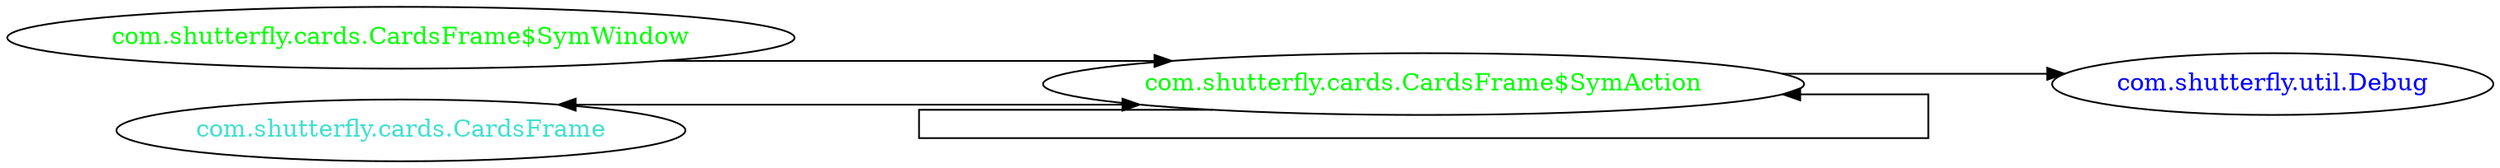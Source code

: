 digraph dependencyGraph {
 concentrate=true;
 ranksep="2.0";
 rankdir="LR"; 
 splines="ortho";
"com.shutterfly.cards.CardsFrame$SymAction" [fontcolor="red"];
"com.shutterfly.util.Debug" [ fontcolor="blue" ];
"com.shutterfly.cards.CardsFrame$SymAction"->"com.shutterfly.util.Debug";
"com.shutterfly.cards.CardsFrame$SymAction" [ fontcolor="green" ];
"com.shutterfly.cards.CardsFrame$SymAction"->"com.shutterfly.cards.CardsFrame$SymAction";
"com.shutterfly.cards.CardsFrame$SymWindow" [ fontcolor="green" ];
"com.shutterfly.cards.CardsFrame$SymWindow"->"com.shutterfly.cards.CardsFrame$SymAction";
"com.shutterfly.cards.CardsFrame" [ fontcolor="turquoise" ];
"com.shutterfly.cards.CardsFrame"->"com.shutterfly.cards.CardsFrame$SymAction" [dir=both];
}